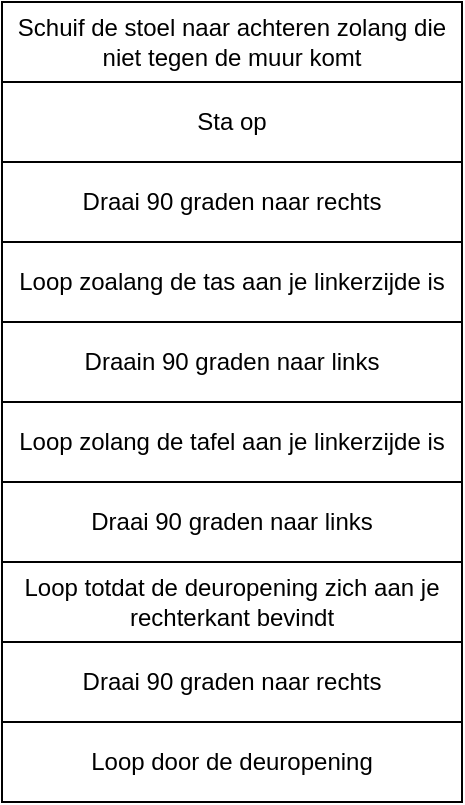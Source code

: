 <mxfile>
    <diagram id="gZS-mhaNJf-lNtv3VUX3" name="Page-1">
        <mxGraphModel dx="746" dy="471" grid="1" gridSize="10" guides="1" tooltips="1" connect="1" arrows="1" fold="1" page="1" pageScale="1" pageWidth="850" pageHeight="1100" math="0" shadow="0">
            <root>
                <mxCell id="0"/>
                <mxCell id="1" parent="0"/>
                <mxCell id="2" value="Schuif de stoel naar achteren zolang die niet tegen de muur komt" style="rounded=0;whiteSpace=wrap;html=1;" vertex="1" parent="1">
                    <mxGeometry x="80" y="40" width="230" height="40" as="geometry"/>
                </mxCell>
                <mxCell id="3" value="Sta op" style="rounded=0;whiteSpace=wrap;html=1;" vertex="1" parent="1">
                    <mxGeometry x="80" y="80" width="230" height="40" as="geometry"/>
                </mxCell>
                <mxCell id="4" value="Draai 90 graden naar rechts" style="rounded=0;whiteSpace=wrap;html=1;" vertex="1" parent="1">
                    <mxGeometry x="80" y="120" width="230" height="40" as="geometry"/>
                </mxCell>
                <mxCell id="5" value="Loop zoalang de tas aan je linkerzijde is" style="rounded=0;whiteSpace=wrap;html=1;" vertex="1" parent="1">
                    <mxGeometry x="80" y="160" width="230" height="40" as="geometry"/>
                </mxCell>
                <mxCell id="6" value="Draain 90 graden naar links" style="rounded=0;whiteSpace=wrap;html=1;" vertex="1" parent="1">
                    <mxGeometry x="80" y="200" width="230" height="40" as="geometry"/>
                </mxCell>
                <mxCell id="7" value="Loop zolang de tafel aan je linkerzijde is" style="rounded=0;whiteSpace=wrap;html=1;" vertex="1" parent="1">
                    <mxGeometry x="80" y="240" width="230" height="40" as="geometry"/>
                </mxCell>
                <mxCell id="8" value="Draai 90 graden naar links" style="rounded=0;whiteSpace=wrap;html=1;" vertex="1" parent="1">
                    <mxGeometry x="80" y="280" width="230" height="40" as="geometry"/>
                </mxCell>
                <mxCell id="9" value="Loop totdat de deuropening zich aan je rechterkant bevindt" style="rounded=0;whiteSpace=wrap;html=1;" vertex="1" parent="1">
                    <mxGeometry x="80" y="320" width="230" height="40" as="geometry"/>
                </mxCell>
                <mxCell id="10" value="Draai 90 graden naar rechts" style="rounded=0;whiteSpace=wrap;html=1;" vertex="1" parent="1">
                    <mxGeometry x="80" y="360" width="230" height="40" as="geometry"/>
                </mxCell>
                <mxCell id="11" value="Loop door de deuropening" style="rounded=0;whiteSpace=wrap;html=1;" vertex="1" parent="1">
                    <mxGeometry x="80" y="400" width="230" height="40" as="geometry"/>
                </mxCell>
            </root>
        </mxGraphModel>
    </diagram>
</mxfile>